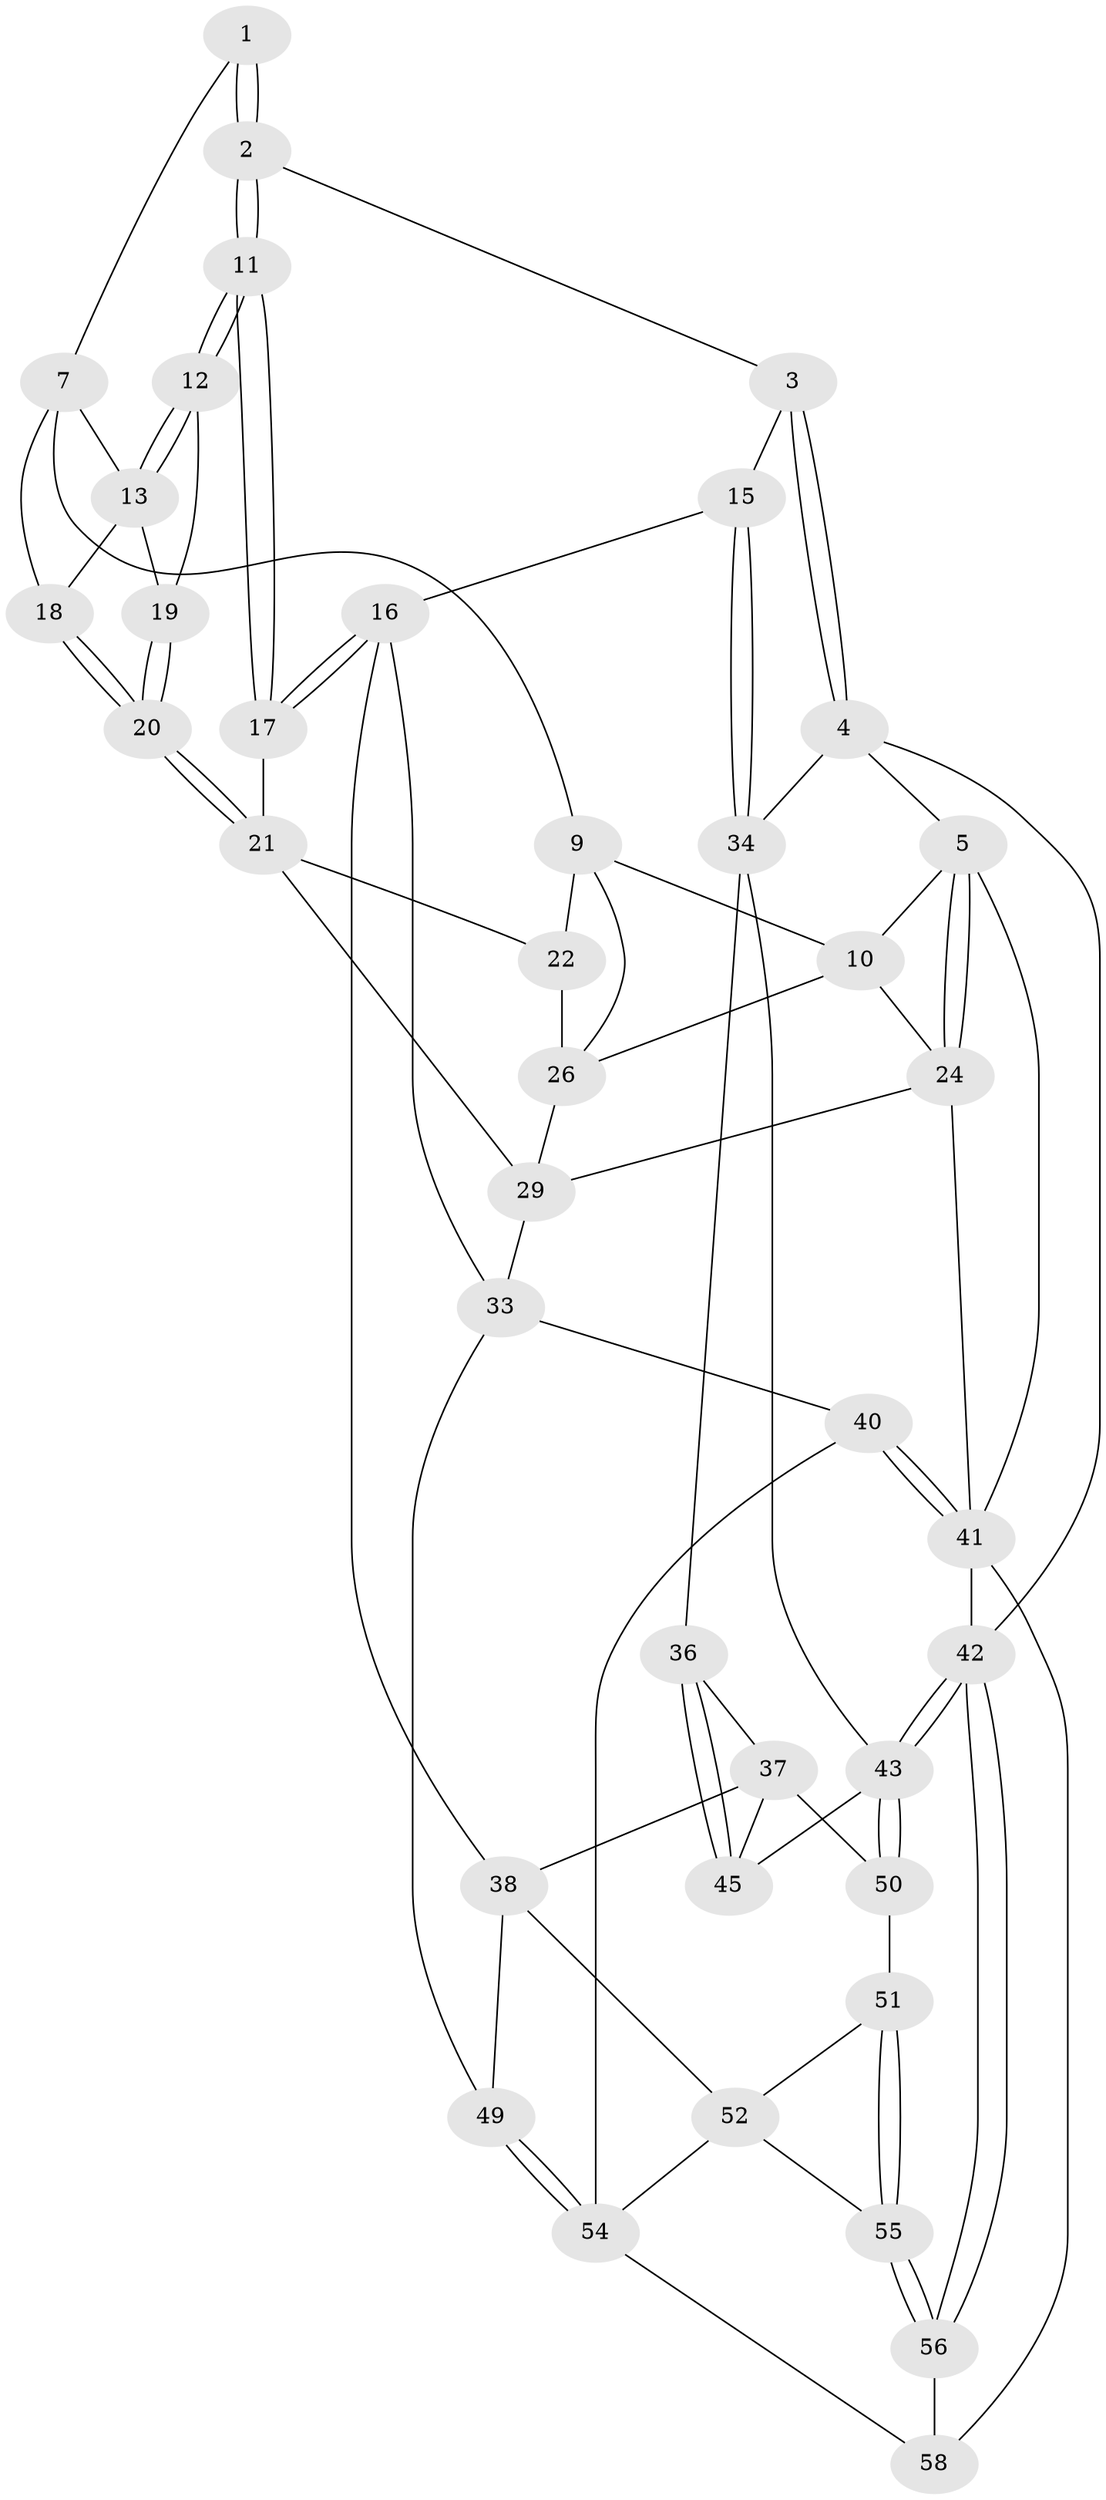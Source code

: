 // original degree distribution, {3: 0.034482758620689655, 5: 0.5517241379310345, 4: 0.22413793103448276, 6: 0.1896551724137931}
// Generated by graph-tools (version 1.1) at 2025/11/02/27/25 16:11:58]
// undirected, 40 vertices, 90 edges
graph export_dot {
graph [start="1"]
  node [color=gray90,style=filled];
  1 [pos="+0.36752491206363236+0"];
  2 [pos="+0.5193417346739104+0"];
  3 [pos="+0.7583490486214423+0"];
  4 [pos="+1+0"];
  5 [pos="+0+0",super="+6"];
  7 [pos="+0.3592430314840486+0",super="+8"];
  9 [pos="+0.1908811270532634+0.05115444858528037",super="+23"];
  10 [pos="+0.12325137869911622+0.0069221793726288415",super="+25"];
  11 [pos="+0.5063984559648718+0.17788342884391012"];
  12 [pos="+0.4100225273143789+0.08977981636582556"];
  13 [pos="+0.363035954319398+0.03870568432575625",super="+14"];
  15 [pos="+0.7118362094742332+0.2005382403500227"];
  16 [pos="+0.5579794071829688+0.23650066199595923",super="+32"];
  17 [pos="+0.5107533444200674+0.19499764542577888"];
  18 [pos="+0.2665442496216916+0.058508767397662"];
  19 [pos="+0.30899339061235015+0.09444671429906103"];
  20 [pos="+0.2932705300545923+0.10655560110892369"];
  21 [pos="+0.29368243750395423+0.17661826216822007",super="+27"];
  22 [pos="+0.2714978342748664+0.17382764544283824"];
  24 [pos="+0+0.19653169736103607",super="+30"];
  26 [pos="+0.135468590931227+0.17191115733211232",super="+28"];
  29 [pos="+0.04296441719842928+0.3539247047576196",super="+31"];
  33 [pos="+0.2509689876735705+0.4777955695738325",super="+39"];
  34 [pos="+0.993883751584052+0.321068471642857",super="+35"];
  36 [pos="+0.854135547116475+0.4614461678838312"];
  37 [pos="+0.6003290195167585+0.5059727090916452",super="+46"];
  38 [pos="+0.5698893820797069+0.4984870526724349",super="+48"];
  40 [pos="+0.1259425263449785+0.8033173099096643"];
  41 [pos="+0+1",super="+47"];
  42 [pos="+1+1"];
  43 [pos="+1+1",super="+44"];
  45 [pos="+0.7734185166319711+0.6712021617345145"];
  49 [pos="+0.2546561452528249+0.6950824089314581"];
  50 [pos="+0.7396765022668789+0.7478174991529831"];
  51 [pos="+0.7252653272268031+0.7563948815536088"];
  52 [pos="+0.5810003543825961+0.7661292557314451",super="+53"];
  54 [pos="+0.46514806573955625+0.8864479565982896",super="+57"];
  55 [pos="+0.6950219711924965+1"];
  56 [pos="+0.7433892890258267+1"];
  58 [pos="+0.3931629135015462+1"];
  1 -- 2;
  1 -- 2;
  1 -- 7;
  2 -- 3;
  2 -- 11;
  2 -- 11;
  3 -- 4;
  3 -- 4;
  3 -- 15;
  4 -- 5;
  4 -- 34;
  4 -- 42;
  5 -- 24;
  5 -- 24;
  5 -- 10;
  5 -- 41;
  7 -- 13;
  7 -- 9;
  7 -- 18;
  9 -- 10;
  9 -- 26;
  9 -- 22;
  10 -- 24;
  10 -- 26;
  11 -- 12;
  11 -- 12;
  11 -- 17;
  11 -- 17;
  12 -- 13;
  12 -- 13;
  12 -- 19;
  13 -- 19;
  13 -- 18;
  15 -- 16;
  15 -- 34;
  15 -- 34;
  16 -- 17;
  16 -- 17;
  16 -- 33;
  16 -- 38;
  17 -- 21;
  18 -- 20;
  18 -- 20;
  19 -- 20;
  19 -- 20;
  20 -- 21;
  20 -- 21;
  21 -- 22;
  21 -- 29;
  22 -- 26;
  24 -- 41;
  24 -- 29;
  26 -- 29;
  29 -- 33;
  33 -- 40;
  33 -- 49;
  34 -- 36;
  34 -- 43;
  36 -- 37;
  36 -- 45;
  36 -- 45;
  37 -- 38;
  37 -- 50;
  37 -- 45;
  38 -- 49;
  38 -- 52;
  40 -- 41;
  40 -- 41;
  40 -- 54;
  41 -- 42;
  41 -- 58;
  42 -- 43;
  42 -- 43;
  42 -- 56;
  42 -- 56;
  43 -- 50;
  43 -- 50;
  43 -- 45;
  49 -- 54;
  49 -- 54;
  50 -- 51;
  51 -- 52;
  51 -- 55;
  51 -- 55;
  52 -- 54;
  52 -- 55;
  54 -- 58;
  55 -- 56;
  55 -- 56;
  56 -- 58;
}
